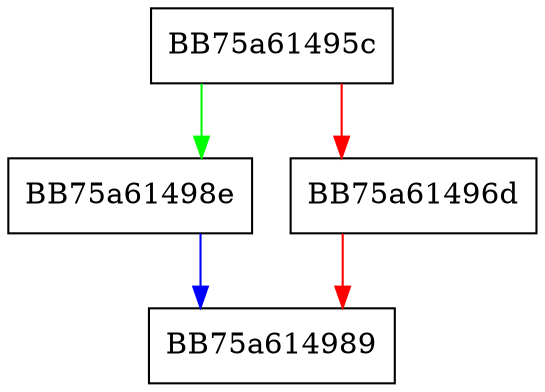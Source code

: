 digraph snidexsearchrecidex {
  node [shape="box"];
  graph [splines=ortho];
  BB75a61495c -> BB75a61498e [color="green"];
  BB75a61495c -> BB75a61496d [color="red"];
  BB75a61496d -> BB75a614989 [color="red"];
  BB75a61498e -> BB75a614989 [color="blue"];
}